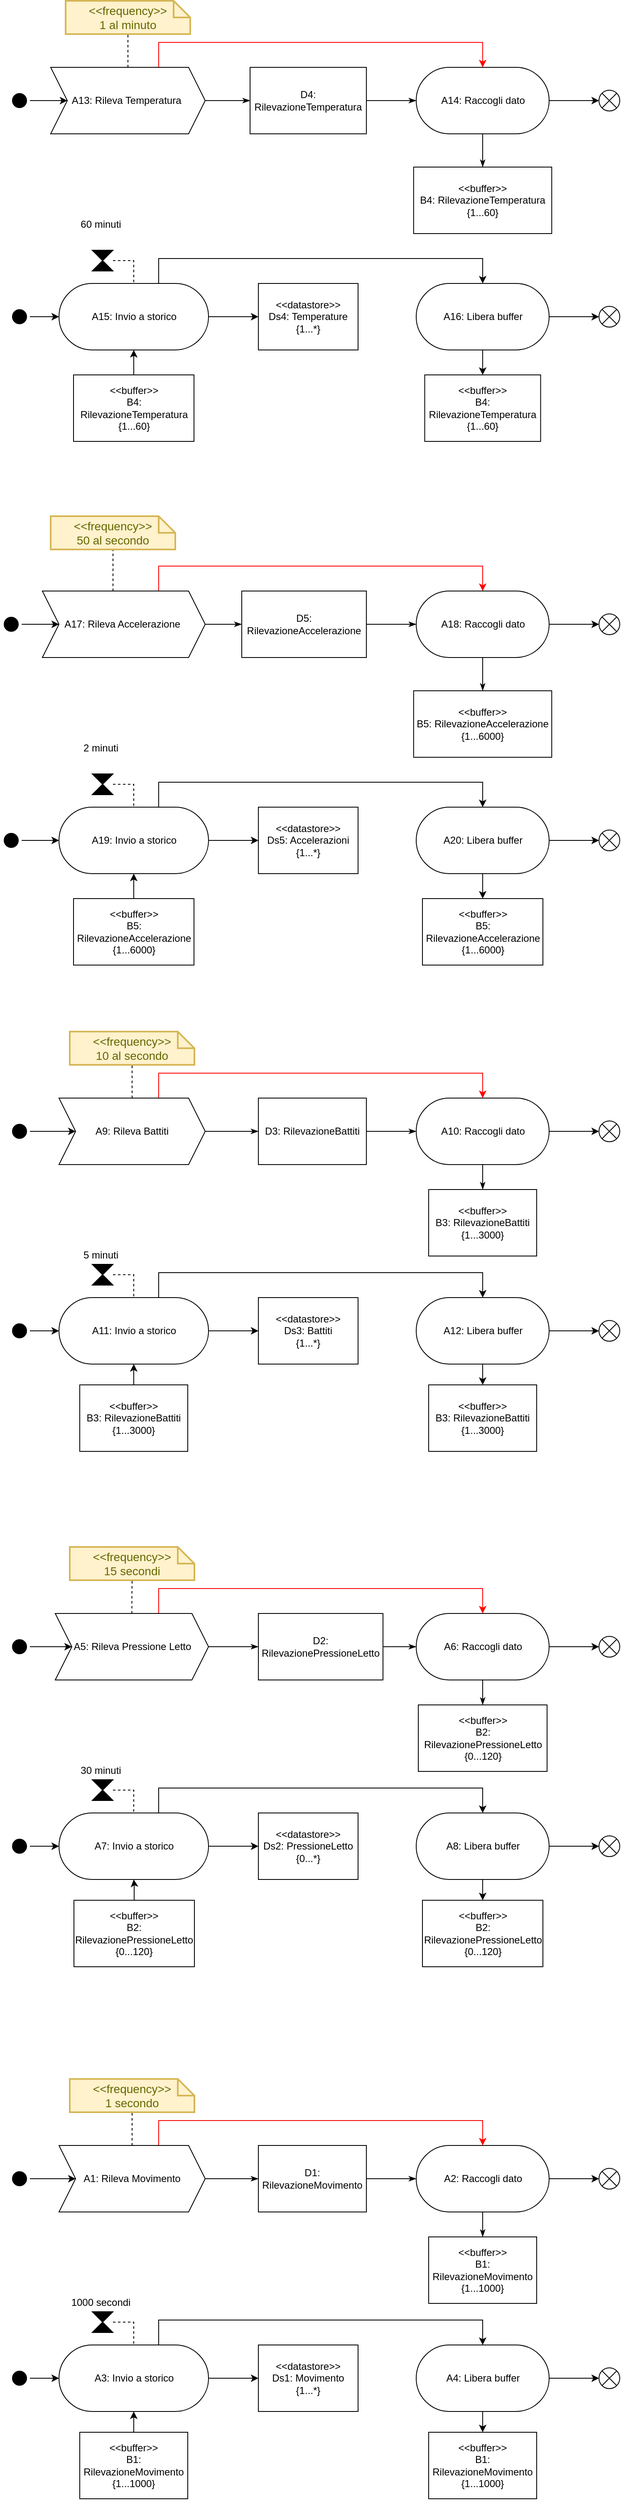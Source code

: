 <mxfile version="17.2.4" type="device"><diagram id="nQmyYoK8Sv43jRjs5NKj" name="Pagina-1"><mxGraphModel dx="1021" dy="641" grid="1" gridSize="10" guides="1" tooltips="1" connect="1" arrows="1" fold="1" page="1" pageScale="1" pageWidth="827" pageHeight="1169" math="0" shadow="0"><root><mxCell id="0"/><mxCell id="1" parent="0"/><mxCell id="Z0mpjbzQK_go3xrfz9u6-1" value="" style="ellipse;html=1;shape=startState;fillColor=#000000;" parent="1" vertex="1"><mxGeometry x="92" y="227.5" width="25" height="25" as="geometry"/></mxCell><mxCell id="Z0mpjbzQK_go3xrfz9u6-2" style="edgeStyle=orthogonalEdgeStyle;rounded=0;orthogonalLoop=1;jettySize=auto;html=1;endArrow=classicThin;endFill=1;" parent="1" source="Z0mpjbzQK_go3xrfz9u6-5" target="Z0mpjbzQK_go3xrfz9u6-8" edge="1"><mxGeometry relative="1" as="geometry"/></mxCell><mxCell id="Z0mpjbzQK_go3xrfz9u6-3" style="edgeStyle=orthogonalEdgeStyle;rounded=0;orthogonalLoop=1;jettySize=auto;html=1;strokeColor=#000000;endArrow=none;endFill=0;dashed=1;" parent="1" source="Z0mpjbzQK_go3xrfz9u6-5" target="Z0mpjbzQK_go3xrfz9u6-14" edge="1"><mxGeometry relative="1" as="geometry"/></mxCell><mxCell id="Z0mpjbzQK_go3xrfz9u6-4" style="edgeStyle=orthogonalEdgeStyle;rounded=0;orthogonalLoop=1;jettySize=auto;html=1;entryX=0.5;entryY=0.5;entryDx=0;entryDy=-40;entryPerimeter=0;strokeColor=#FF0000;endArrow=classic;endFill=1;fillColor=#e51400;" parent="1" source="Z0mpjbzQK_go3xrfz9u6-5" target="Z0mpjbzQK_go3xrfz9u6-13" edge="1"><mxGeometry relative="1" as="geometry"><Array as="points"><mxPoint x="272" y="170"/><mxPoint x="662" y="170"/></Array></mxGeometry></mxCell><mxCell id="Z0mpjbzQK_go3xrfz9u6-5" value="A13: Rileva Temperatura&amp;nbsp;" style="shape=step;perimeter=stepPerimeter;whiteSpace=wrap;html=1;fixedSize=1;gradientColor=none;" parent="1" vertex="1"><mxGeometry x="142" y="200" width="186" height="80" as="geometry"/></mxCell><mxCell id="Z0mpjbzQK_go3xrfz9u6-6" value="" style="endArrow=classic;html=1;rounded=0;exitX=1;exitY=0.5;exitDx=0;exitDy=0;entryX=0;entryY=0.5;entryDx=0;entryDy=0;" parent="1" source="Z0mpjbzQK_go3xrfz9u6-1" target="Z0mpjbzQK_go3xrfz9u6-5" edge="1"><mxGeometry width="50" height="50" relative="1" as="geometry"><mxPoint x="113" y="239.96" as="sourcePoint"/><mxPoint x="392" y="390" as="targetPoint"/></mxGeometry></mxCell><mxCell id="Z0mpjbzQK_go3xrfz9u6-7" style="edgeStyle=orthogonalEdgeStyle;rounded=0;orthogonalLoop=1;jettySize=auto;html=1;entryX=0;entryY=0.5;entryDx=0;entryDy=0;entryPerimeter=0;strokeColor=#000000;endArrow=classicThin;endFill=1;" parent="1" source="Z0mpjbzQK_go3xrfz9u6-8" target="Z0mpjbzQK_go3xrfz9u6-13" edge="1"><mxGeometry relative="1" as="geometry"/></mxCell><mxCell id="Z0mpjbzQK_go3xrfz9u6-8" value="D4: RilevazioneTemperatura" style="rounded=0;whiteSpace=wrap;html=1;" parent="1" vertex="1"><mxGeometry x="382" y="200" width="140" height="80" as="geometry"/></mxCell><mxCell id="Z0mpjbzQK_go3xrfz9u6-9" value="&lt;div&gt;&amp;lt;&amp;lt;buffer&amp;gt;&amp;gt;&lt;/div&gt;&lt;div&gt;B4: RilevazioneTemperatura&lt;/div&gt;&lt;div&gt;{1...60}&lt;br&gt;&lt;/div&gt;" style="rounded=0;whiteSpace=wrap;html=1;" parent="1" vertex="1"><mxGeometry x="578.87" y="320" width="166.25" height="80" as="geometry"/></mxCell><mxCell id="Z0mpjbzQK_go3xrfz9u6-10" value="&lt;div&gt;&amp;lt;&amp;lt;datastore&amp;gt;&amp;gt;&lt;/div&gt;&lt;div&gt;Ds4: Temperature&lt;/div&gt;&lt;div&gt;{1...*}&lt;br&gt;&lt;/div&gt;" style="rounded=0;whiteSpace=wrap;html=1;" parent="1" vertex="1"><mxGeometry x="392" y="460" width="120" height="80" as="geometry"/></mxCell><mxCell id="Z0mpjbzQK_go3xrfz9u6-11" style="edgeStyle=orthogonalEdgeStyle;rounded=0;orthogonalLoop=1;jettySize=auto;html=1;entryX=0.5;entryY=0;entryDx=0;entryDy=0;strokeColor=#000000;endArrow=classicThin;endFill=1;" parent="1" source="Z0mpjbzQK_go3xrfz9u6-13" target="Z0mpjbzQK_go3xrfz9u6-9" edge="1"><mxGeometry relative="1" as="geometry"/></mxCell><mxCell id="Z0mpjbzQK_go3xrfz9u6-12" style="edgeStyle=orthogonalEdgeStyle;rounded=0;orthogonalLoop=1;jettySize=auto;html=1;entryX=0;entryY=0.5;entryDx=0;entryDy=0;strokeColor=#000000;endArrow=classic;endFill=1;" parent="1" source="Z0mpjbzQK_go3xrfz9u6-13" target="Z0mpjbzQK_go3xrfz9u6-15" edge="1"><mxGeometry relative="1" as="geometry"/></mxCell><mxCell id="Z0mpjbzQK_go3xrfz9u6-13" value="&lt;div&gt;A14: Raccogli dato&lt;/div&gt;" style="html=1;dashed=0;whitespace=wrap;shape=mxgraph.dfd.start;" parent="1" vertex="1"><mxGeometry x="582" y="200" width="160" height="80" as="geometry"/></mxCell><mxCell id="Z0mpjbzQK_go3xrfz9u6-14" value="&amp;lt;&amp;lt;frequency&amp;gt;&amp;gt;&lt;br&gt;1 al minuto" style="shape=note;strokeWidth=2;fontSize=14;size=20;whiteSpace=wrap;html=1;fillColor=#fff2cc;strokeColor=#d6b656;fontColor=#666600;" parent="1" vertex="1"><mxGeometry x="160" y="120" width="150" height="40" as="geometry"/></mxCell><mxCell id="Z0mpjbzQK_go3xrfz9u6-15" value="" style="shape=sumEllipse;perimeter=ellipsePerimeter;whiteSpace=wrap;html=1;backgroundOutline=1;" parent="1" vertex="1"><mxGeometry x="802" y="227.5" width="25" height="25" as="geometry"/></mxCell><mxCell id="Z0mpjbzQK_go3xrfz9u6-16" style="edgeStyle=orthogonalEdgeStyle;rounded=0;orthogonalLoop=1;jettySize=auto;html=1;strokeColor=#000000;endArrow=classic;endFill=1;" parent="1" source="Z0mpjbzQK_go3xrfz9u6-17" target="Z0mpjbzQK_go3xrfz9u6-20" edge="1"><mxGeometry relative="1" as="geometry"/></mxCell><mxCell id="Z0mpjbzQK_go3xrfz9u6-17" value="" style="ellipse;html=1;shape=startState;fillColor=#000000;" parent="1" vertex="1"><mxGeometry x="92" y="487.5" width="25" height="25" as="geometry"/></mxCell><mxCell id="Z0mpjbzQK_go3xrfz9u6-18" style="edgeStyle=orthogonalEdgeStyle;rounded=0;orthogonalLoop=1;jettySize=auto;html=1;entryX=0;entryY=0.5;entryDx=0;entryDy=0;strokeColor=#000000;endArrow=classic;endFill=1;" parent="1" source="Z0mpjbzQK_go3xrfz9u6-20" target="Z0mpjbzQK_go3xrfz9u6-10" edge="1"><mxGeometry relative="1" as="geometry"/></mxCell><mxCell id="Z0mpjbzQK_go3xrfz9u6-19" style="edgeStyle=orthogonalEdgeStyle;rounded=0;orthogonalLoop=1;jettySize=auto;html=1;entryX=0.5;entryY=0.5;entryDx=0;entryDy=-40;entryPerimeter=0;strokeColor=#000000;endArrow=classic;endFill=1;" parent="1" source="Z0mpjbzQK_go3xrfz9u6-20" target="Z0mpjbzQK_go3xrfz9u6-28" edge="1"><mxGeometry relative="1" as="geometry"><Array as="points"><mxPoint x="272" y="430"/><mxPoint x="662" y="430"/></Array></mxGeometry></mxCell><mxCell id="Z0mpjbzQK_go3xrfz9u6-20" value="&lt;div&gt;A15: Invio a storico&lt;/div&gt;" style="html=1;dashed=0;whitespace=wrap;shape=mxgraph.dfd.start;" parent="1" vertex="1"><mxGeometry x="152" y="460" width="180" height="80" as="geometry"/></mxCell><mxCell id="Z0mpjbzQK_go3xrfz9u6-21" style="edgeStyle=orthogonalEdgeStyle;rounded=0;orthogonalLoop=1;jettySize=auto;html=1;entryX=0.5;entryY=0.5;entryDx=0;entryDy=40;entryPerimeter=0;strokeColor=#000000;endArrow=classic;endFill=1;" parent="1" source="Z0mpjbzQK_go3xrfz9u6-22" target="Z0mpjbzQK_go3xrfz9u6-20" edge="1"><mxGeometry relative="1" as="geometry"/></mxCell><mxCell id="Z0mpjbzQK_go3xrfz9u6-22" value="&lt;div&gt;&amp;lt;&amp;lt;buffer&amp;gt;&amp;gt;&lt;/div&gt;&lt;div&gt;B4: RilevazioneTemperatura&lt;/div&gt;&lt;div&gt;{1...60}&lt;br&gt;&lt;/div&gt;" style="rounded=0;whiteSpace=wrap;html=1;" parent="1" vertex="1"><mxGeometry x="169.5" y="570" width="145" height="80" as="geometry"/></mxCell><mxCell id="Z0mpjbzQK_go3xrfz9u6-23" style="edgeStyle=orthogonalEdgeStyle;rounded=0;orthogonalLoop=1;jettySize=auto;html=1;strokeColor=#000000;endArrow=none;endFill=0;dashed=1;" parent="1" source="Z0mpjbzQK_go3xrfz9u6-24" target="Z0mpjbzQK_go3xrfz9u6-20" edge="1"><mxGeometry relative="1" as="geometry"><Array as="points"><mxPoint x="242" y="433"/></Array></mxGeometry></mxCell><mxCell id="Z0mpjbzQK_go3xrfz9u6-24" value="" style="shape=collate;whiteSpace=wrap;html=1;fillColor=#000000;" parent="1" vertex="1"><mxGeometry x="192" y="420" width="25" height="25" as="geometry"/></mxCell><mxCell id="Z0mpjbzQK_go3xrfz9u6-25" value="60 minuti" style="text;html=1;align=center;verticalAlign=middle;resizable=0;points=[];autosize=1;strokeColor=none;fillColor=none;" parent="1" vertex="1"><mxGeometry x="172" y="379" width="60" height="20" as="geometry"/></mxCell><mxCell id="Z0mpjbzQK_go3xrfz9u6-26" style="edgeStyle=orthogonalEdgeStyle;rounded=0;orthogonalLoop=1;jettySize=auto;html=1;entryX=0;entryY=0.5;entryDx=0;entryDy=0;strokeColor=#000000;endArrow=classic;endFill=1;" parent="1" source="Z0mpjbzQK_go3xrfz9u6-28" target="Z0mpjbzQK_go3xrfz9u6-29" edge="1"><mxGeometry relative="1" as="geometry"/></mxCell><mxCell id="Z0mpjbzQK_go3xrfz9u6-27" style="edgeStyle=orthogonalEdgeStyle;rounded=0;orthogonalLoop=1;jettySize=auto;html=1;strokeColor=#000000;endArrow=classic;endFill=1;entryX=0.5;entryY=0;entryDx=0;entryDy=0;" parent="1" source="Z0mpjbzQK_go3xrfz9u6-28" target="0TyACAJ3IHMJlrbcThpQ-89" edge="1"><mxGeometry relative="1" as="geometry"><Array as="points"/><mxPoint x="662" y="610" as="targetPoint"/></mxGeometry></mxCell><mxCell id="Z0mpjbzQK_go3xrfz9u6-28" value="&lt;div&gt;A16: Libera buffer&lt;/div&gt;" style="html=1;dashed=0;whitespace=wrap;shape=mxgraph.dfd.start;" parent="1" vertex="1"><mxGeometry x="582" y="460" width="160" height="80" as="geometry"/></mxCell><mxCell id="Z0mpjbzQK_go3xrfz9u6-29" value="" style="shape=sumEllipse;perimeter=ellipsePerimeter;whiteSpace=wrap;html=1;backgroundOutline=1;" parent="1" vertex="1"><mxGeometry x="802" y="487.5" width="25" height="25" as="geometry"/></mxCell><mxCell id="Z0mpjbzQK_go3xrfz9u6-30" value="" style="ellipse;html=1;shape=startState;fillColor=#000000;" parent="1" vertex="1"><mxGeometry x="82" y="857.5" width="25" height="25" as="geometry"/></mxCell><mxCell id="Z0mpjbzQK_go3xrfz9u6-31" style="edgeStyle=orthogonalEdgeStyle;rounded=0;orthogonalLoop=1;jettySize=auto;html=1;endArrow=classicThin;endFill=1;" parent="1" source="Z0mpjbzQK_go3xrfz9u6-34" target="Z0mpjbzQK_go3xrfz9u6-37" edge="1"><mxGeometry relative="1" as="geometry"/></mxCell><mxCell id="Z0mpjbzQK_go3xrfz9u6-32" style="edgeStyle=orthogonalEdgeStyle;rounded=0;orthogonalLoop=1;jettySize=auto;html=1;strokeColor=#000000;endArrow=none;endFill=0;dashed=1;entryX=0.5;entryY=1;entryDx=0;entryDy=0;entryPerimeter=0;" parent="1" source="Z0mpjbzQK_go3xrfz9u6-34" target="Z0mpjbzQK_go3xrfz9u6-43" edge="1"><mxGeometry relative="1" as="geometry"><Array as="points"><mxPoint x="217" y="800"/><mxPoint x="217" y="800"/></Array></mxGeometry></mxCell><mxCell id="Z0mpjbzQK_go3xrfz9u6-33" style="edgeStyle=orthogonalEdgeStyle;rounded=0;orthogonalLoop=1;jettySize=auto;html=1;entryX=0.5;entryY=0.5;entryDx=0;entryDy=-40;entryPerimeter=0;strokeColor=#FF0000;endArrow=classic;endFill=1;fillColor=#e51400;" parent="1" source="Z0mpjbzQK_go3xrfz9u6-34" target="Z0mpjbzQK_go3xrfz9u6-42" edge="1"><mxGeometry relative="1" as="geometry"><Array as="points"><mxPoint x="272" y="800"/><mxPoint x="662" y="800"/></Array></mxGeometry></mxCell><mxCell id="Z0mpjbzQK_go3xrfz9u6-34" value="A17: Rileva Accelerazione&amp;nbsp;" style="shape=step;perimeter=stepPerimeter;whiteSpace=wrap;html=1;fixedSize=1;gradientColor=none;" parent="1" vertex="1"><mxGeometry x="132" y="830" width="196" height="80" as="geometry"/></mxCell><mxCell id="Z0mpjbzQK_go3xrfz9u6-35" value="" style="endArrow=classic;html=1;rounded=0;exitX=1;exitY=0.5;exitDx=0;exitDy=0;entryX=0;entryY=0.5;entryDx=0;entryDy=0;" parent="1" source="Z0mpjbzQK_go3xrfz9u6-30" target="Z0mpjbzQK_go3xrfz9u6-34" edge="1"><mxGeometry width="50" height="50" relative="1" as="geometry"><mxPoint x="113" y="869.96" as="sourcePoint"/><mxPoint x="392" y="1020" as="targetPoint"/></mxGeometry></mxCell><mxCell id="Z0mpjbzQK_go3xrfz9u6-36" style="edgeStyle=orthogonalEdgeStyle;rounded=0;orthogonalLoop=1;jettySize=auto;html=1;entryX=0;entryY=0.5;entryDx=0;entryDy=0;entryPerimeter=0;strokeColor=#000000;endArrow=classicThin;endFill=1;" parent="1" source="Z0mpjbzQK_go3xrfz9u6-37" target="Z0mpjbzQK_go3xrfz9u6-42" edge="1"><mxGeometry relative="1" as="geometry"/></mxCell><mxCell id="Z0mpjbzQK_go3xrfz9u6-37" value="D5: RilevazioneAccelerazione" style="rounded=0;whiteSpace=wrap;html=1;" parent="1" vertex="1"><mxGeometry x="372" y="830" width="150" height="80" as="geometry"/></mxCell><mxCell id="Z0mpjbzQK_go3xrfz9u6-38" value="&lt;div&gt;&amp;lt;&amp;lt;buffer&amp;gt;&amp;gt;&lt;/div&gt;&lt;div&gt;B5: RilevazioneAccelerazione&lt;/div&gt;&lt;div&gt;{1...6000}&lt;br&gt;&lt;/div&gt;" style="rounded=0;whiteSpace=wrap;html=1;" parent="1" vertex="1"><mxGeometry x="578.87" y="950" width="166.25" height="80" as="geometry"/></mxCell><mxCell id="Z0mpjbzQK_go3xrfz9u6-39" value="&lt;div&gt;&amp;lt;&amp;lt;datastore&amp;gt;&amp;gt;&lt;/div&gt;&lt;div&gt;Ds5: Accelerazioni&lt;/div&gt;&lt;div&gt;{1...*}&lt;br&gt;&lt;/div&gt;" style="rounded=0;whiteSpace=wrap;html=1;" parent="1" vertex="1"><mxGeometry x="392" y="1090" width="120" height="80" as="geometry"/></mxCell><mxCell id="Z0mpjbzQK_go3xrfz9u6-40" style="edgeStyle=orthogonalEdgeStyle;rounded=0;orthogonalLoop=1;jettySize=auto;html=1;entryX=0.5;entryY=0;entryDx=0;entryDy=0;strokeColor=#000000;endArrow=classicThin;endFill=1;" parent="1" source="Z0mpjbzQK_go3xrfz9u6-42" target="Z0mpjbzQK_go3xrfz9u6-38" edge="1"><mxGeometry relative="1" as="geometry"/></mxCell><mxCell id="Z0mpjbzQK_go3xrfz9u6-41" style="edgeStyle=orthogonalEdgeStyle;rounded=0;orthogonalLoop=1;jettySize=auto;html=1;entryX=0;entryY=0.5;entryDx=0;entryDy=0;strokeColor=#000000;endArrow=classic;endFill=1;" parent="1" source="Z0mpjbzQK_go3xrfz9u6-42" target="Z0mpjbzQK_go3xrfz9u6-44" edge="1"><mxGeometry relative="1" as="geometry"/></mxCell><mxCell id="Z0mpjbzQK_go3xrfz9u6-42" value="&lt;div&gt;A18: Raccogli dato&lt;/div&gt;" style="html=1;dashed=0;whitespace=wrap;shape=mxgraph.dfd.start;" parent="1" vertex="1"><mxGeometry x="582" y="830" width="160" height="80" as="geometry"/></mxCell><mxCell id="Z0mpjbzQK_go3xrfz9u6-43" value="&amp;lt;&amp;lt;frequency&amp;gt;&amp;gt;&lt;br&gt;50 al secondo" style="shape=note;strokeWidth=2;fontSize=14;size=20;whiteSpace=wrap;html=1;fillColor=#fff2cc;strokeColor=#d6b656;fontColor=#666600;" parent="1" vertex="1"><mxGeometry x="142" y="740" width="150" height="40" as="geometry"/></mxCell><mxCell id="Z0mpjbzQK_go3xrfz9u6-44" value="" style="shape=sumEllipse;perimeter=ellipsePerimeter;whiteSpace=wrap;html=1;backgroundOutline=1;" parent="1" vertex="1"><mxGeometry x="802" y="857.5" width="25" height="25" as="geometry"/></mxCell><mxCell id="Z0mpjbzQK_go3xrfz9u6-45" style="edgeStyle=orthogonalEdgeStyle;rounded=0;orthogonalLoop=1;jettySize=auto;html=1;strokeColor=#000000;endArrow=classic;endFill=1;" parent="1" source="Z0mpjbzQK_go3xrfz9u6-46" target="Z0mpjbzQK_go3xrfz9u6-49" edge="1"><mxGeometry relative="1" as="geometry"/></mxCell><mxCell id="Z0mpjbzQK_go3xrfz9u6-46" value="" style="ellipse;html=1;shape=startState;fillColor=#000000;" parent="1" vertex="1"><mxGeometry x="82" y="1117.5" width="25" height="25" as="geometry"/></mxCell><mxCell id="Z0mpjbzQK_go3xrfz9u6-47" style="edgeStyle=orthogonalEdgeStyle;rounded=0;orthogonalLoop=1;jettySize=auto;html=1;entryX=0;entryY=0.5;entryDx=0;entryDy=0;strokeColor=#000000;endArrow=classic;endFill=1;" parent="1" source="Z0mpjbzQK_go3xrfz9u6-49" target="Z0mpjbzQK_go3xrfz9u6-39" edge="1"><mxGeometry relative="1" as="geometry"/></mxCell><mxCell id="Z0mpjbzQK_go3xrfz9u6-48" style="edgeStyle=orthogonalEdgeStyle;rounded=0;orthogonalLoop=1;jettySize=auto;html=1;entryX=0.5;entryY=0.5;entryDx=0;entryDy=-40;entryPerimeter=0;strokeColor=#000000;endArrow=classic;endFill=1;" parent="1" source="Z0mpjbzQK_go3xrfz9u6-49" target="Z0mpjbzQK_go3xrfz9u6-57" edge="1"><mxGeometry relative="1" as="geometry"><Array as="points"><mxPoint x="272" y="1060"/><mxPoint x="662" y="1060"/></Array></mxGeometry></mxCell><mxCell id="Z0mpjbzQK_go3xrfz9u6-49" value="&lt;div&gt;A19: Invio a storico&lt;/div&gt;" style="html=1;dashed=0;whitespace=wrap;shape=mxgraph.dfd.start;" parent="1" vertex="1"><mxGeometry x="152" y="1090" width="180" height="80" as="geometry"/></mxCell><mxCell id="Z0mpjbzQK_go3xrfz9u6-50" style="edgeStyle=orthogonalEdgeStyle;rounded=0;orthogonalLoop=1;jettySize=auto;html=1;entryX=0.5;entryY=0.5;entryDx=0;entryDy=40;entryPerimeter=0;strokeColor=#000000;endArrow=classic;endFill=1;" parent="1" source="Z0mpjbzQK_go3xrfz9u6-51" target="Z0mpjbzQK_go3xrfz9u6-49" edge="1"><mxGeometry relative="1" as="geometry"/></mxCell><mxCell id="Z0mpjbzQK_go3xrfz9u6-51" value="&lt;div&gt;&amp;lt;&amp;lt;buffer&amp;gt;&amp;gt;&lt;/div&gt;&lt;div&gt;B5: RilevazioneAccelerazione&lt;/div&gt;&lt;div&gt;{1...6000}&lt;br&gt;&lt;/div&gt;" style="rounded=0;whiteSpace=wrap;html=1;" parent="1" vertex="1"><mxGeometry x="169.5" y="1200" width="145" height="80" as="geometry"/></mxCell><mxCell id="Z0mpjbzQK_go3xrfz9u6-52" style="edgeStyle=orthogonalEdgeStyle;rounded=0;orthogonalLoop=1;jettySize=auto;html=1;strokeColor=#000000;endArrow=none;endFill=0;dashed=1;" parent="1" source="Z0mpjbzQK_go3xrfz9u6-53" target="Z0mpjbzQK_go3xrfz9u6-49" edge="1"><mxGeometry relative="1" as="geometry"><Array as="points"><mxPoint x="242" y="1063"/></Array></mxGeometry></mxCell><mxCell id="Z0mpjbzQK_go3xrfz9u6-53" value="" style="shape=collate;whiteSpace=wrap;html=1;fillColor=#000000;" parent="1" vertex="1"><mxGeometry x="192" y="1050" width="25" height="25" as="geometry"/></mxCell><mxCell id="Z0mpjbzQK_go3xrfz9u6-54" value="2 minuti" style="text;html=1;align=center;verticalAlign=middle;resizable=0;points=[];autosize=1;strokeColor=none;fillColor=none;" parent="1" vertex="1"><mxGeometry x="172" y="1009" width="60" height="20" as="geometry"/></mxCell><mxCell id="Z0mpjbzQK_go3xrfz9u6-55" style="edgeStyle=orthogonalEdgeStyle;rounded=0;orthogonalLoop=1;jettySize=auto;html=1;entryX=0;entryY=0.5;entryDx=0;entryDy=0;strokeColor=#000000;endArrow=classic;endFill=1;" parent="1" source="Z0mpjbzQK_go3xrfz9u6-57" target="Z0mpjbzQK_go3xrfz9u6-58" edge="1"><mxGeometry relative="1" as="geometry"/></mxCell><mxCell id="0TyACAJ3IHMJlrbcThpQ-93" value="" style="edgeStyle=orthogonalEdgeStyle;rounded=0;orthogonalLoop=1;jettySize=auto;html=1;" edge="1" parent="1" source="Z0mpjbzQK_go3xrfz9u6-57" target="0TyACAJ3IHMJlrbcThpQ-92"><mxGeometry relative="1" as="geometry"/></mxCell><mxCell id="Z0mpjbzQK_go3xrfz9u6-57" value="&lt;div&gt;A20: Libera buffer&lt;/div&gt;" style="html=1;dashed=0;whitespace=wrap;shape=mxgraph.dfd.start;" parent="1" vertex="1"><mxGeometry x="582" y="1090" width="160" height="80" as="geometry"/></mxCell><mxCell id="Z0mpjbzQK_go3xrfz9u6-58" value="" style="shape=sumEllipse;perimeter=ellipsePerimeter;whiteSpace=wrap;html=1;backgroundOutline=1;" parent="1" vertex="1"><mxGeometry x="802" y="1117.5" width="25" height="25" as="geometry"/></mxCell><mxCell id="0TyACAJ3IHMJlrbcThpQ-2" value="" style="ellipse;html=1;shape=startState;fillColor=#000000;" vertex="1" parent="1"><mxGeometry x="92" y="1467.5" width="25" height="25" as="geometry"/></mxCell><mxCell id="0TyACAJ3IHMJlrbcThpQ-3" style="edgeStyle=orthogonalEdgeStyle;rounded=0;orthogonalLoop=1;jettySize=auto;html=1;endArrow=classicThin;endFill=1;" edge="1" parent="1" source="0TyACAJ3IHMJlrbcThpQ-6" target="0TyACAJ3IHMJlrbcThpQ-9"><mxGeometry relative="1" as="geometry"/></mxCell><mxCell id="0TyACAJ3IHMJlrbcThpQ-4" style="edgeStyle=orthogonalEdgeStyle;rounded=0;orthogonalLoop=1;jettySize=auto;html=1;strokeColor=#000000;endArrow=none;endFill=0;dashed=1;" edge="1" parent="1" source="0TyACAJ3IHMJlrbcThpQ-6" target="0TyACAJ3IHMJlrbcThpQ-15"><mxGeometry relative="1" as="geometry"/></mxCell><mxCell id="0TyACAJ3IHMJlrbcThpQ-5" style="edgeStyle=orthogonalEdgeStyle;rounded=0;orthogonalLoop=1;jettySize=auto;html=1;entryX=0.5;entryY=0.5;entryDx=0;entryDy=-40;entryPerimeter=0;strokeColor=#FF0000;endArrow=classic;endFill=1;fillColor=#e51400;" edge="1" parent="1" source="0TyACAJ3IHMJlrbcThpQ-6" target="0TyACAJ3IHMJlrbcThpQ-14"><mxGeometry relative="1" as="geometry"><Array as="points"><mxPoint x="272" y="1410"/><mxPoint x="662" y="1410"/></Array></mxGeometry></mxCell><mxCell id="0TyACAJ3IHMJlrbcThpQ-6" value="A9: Rileva Battiti" style="shape=step;perimeter=stepPerimeter;whiteSpace=wrap;html=1;fixedSize=1;gradientColor=none;" vertex="1" parent="1"><mxGeometry x="152" y="1440" width="176" height="80" as="geometry"/></mxCell><mxCell id="0TyACAJ3IHMJlrbcThpQ-7" value="" style="endArrow=classic;html=1;rounded=0;exitX=1;exitY=0.5;exitDx=0;exitDy=0;entryX=0;entryY=0.5;entryDx=0;entryDy=0;" edge="1" parent="1" source="0TyACAJ3IHMJlrbcThpQ-2" target="0TyACAJ3IHMJlrbcThpQ-6"><mxGeometry width="50" height="50" relative="1" as="geometry"><mxPoint x="113" y="1479.96" as="sourcePoint"/><mxPoint x="392" y="1630" as="targetPoint"/></mxGeometry></mxCell><mxCell id="0TyACAJ3IHMJlrbcThpQ-8" style="edgeStyle=orthogonalEdgeStyle;rounded=0;orthogonalLoop=1;jettySize=auto;html=1;entryX=0;entryY=0.5;entryDx=0;entryDy=0;entryPerimeter=0;strokeColor=#000000;endArrow=classicThin;endFill=1;" edge="1" parent="1" source="0TyACAJ3IHMJlrbcThpQ-9" target="0TyACAJ3IHMJlrbcThpQ-14"><mxGeometry relative="1" as="geometry"/></mxCell><mxCell id="0TyACAJ3IHMJlrbcThpQ-9" value="D3: RilevazioneBattiti" style="rounded=0;whiteSpace=wrap;html=1;" vertex="1" parent="1"><mxGeometry x="392" y="1440" width="130" height="80" as="geometry"/></mxCell><mxCell id="0TyACAJ3IHMJlrbcThpQ-10" value="&lt;div&gt;&amp;lt;&amp;lt;buffer&amp;gt;&amp;gt;&lt;/div&gt;&lt;div&gt;B3: RilevazioneBattiti&lt;/div&gt;&lt;div&gt;{1...3000}&lt;br&gt;&lt;/div&gt;" style="rounded=0;whiteSpace=wrap;html=1;" vertex="1" parent="1"><mxGeometry x="597" y="1550" width="130" height="80" as="geometry"/></mxCell><mxCell id="0TyACAJ3IHMJlrbcThpQ-11" value="&lt;div&gt;&amp;lt;&amp;lt;datastore&amp;gt;&amp;gt;&lt;/div&gt;&lt;div&gt;Ds3: Battiti&lt;/div&gt;&lt;div&gt;{1...*}&lt;br&gt;&lt;/div&gt;" style="rounded=0;whiteSpace=wrap;html=1;" vertex="1" parent="1"><mxGeometry x="392" y="1680" width="120" height="80" as="geometry"/></mxCell><mxCell id="0TyACAJ3IHMJlrbcThpQ-12" style="edgeStyle=orthogonalEdgeStyle;rounded=0;orthogonalLoop=1;jettySize=auto;html=1;entryX=0.5;entryY=0;entryDx=0;entryDy=0;strokeColor=#000000;endArrow=classicThin;endFill=1;" edge="1" parent="1" source="0TyACAJ3IHMJlrbcThpQ-14" target="0TyACAJ3IHMJlrbcThpQ-10"><mxGeometry relative="1" as="geometry"/></mxCell><mxCell id="0TyACAJ3IHMJlrbcThpQ-13" style="edgeStyle=orthogonalEdgeStyle;rounded=0;orthogonalLoop=1;jettySize=auto;html=1;entryX=0;entryY=0.5;entryDx=0;entryDy=0;strokeColor=#000000;endArrow=classic;endFill=1;" edge="1" parent="1" source="0TyACAJ3IHMJlrbcThpQ-14" target="0TyACAJ3IHMJlrbcThpQ-16"><mxGeometry relative="1" as="geometry"/></mxCell><mxCell id="0TyACAJ3IHMJlrbcThpQ-14" value="&lt;div&gt;A10: Raccogli dato&lt;/div&gt;" style="html=1;dashed=0;whitespace=wrap;shape=mxgraph.dfd.start;" vertex="1" parent="1"><mxGeometry x="582" y="1440" width="160" height="80" as="geometry"/></mxCell><mxCell id="0TyACAJ3IHMJlrbcThpQ-15" value="&amp;lt;&amp;lt;frequency&amp;gt;&amp;gt;&lt;br&gt;10 al secondo" style="shape=note;strokeWidth=2;fontSize=14;size=20;whiteSpace=wrap;html=1;fillColor=#fff2cc;strokeColor=#d6b656;fontColor=#666600;" vertex="1" parent="1"><mxGeometry x="165" y="1360" width="150" height="40" as="geometry"/></mxCell><mxCell id="0TyACAJ3IHMJlrbcThpQ-16" value="" style="shape=sumEllipse;perimeter=ellipsePerimeter;whiteSpace=wrap;html=1;backgroundOutline=1;" vertex="1" parent="1"><mxGeometry x="802" y="1467.5" width="25" height="25" as="geometry"/></mxCell><mxCell id="0TyACAJ3IHMJlrbcThpQ-17" style="edgeStyle=orthogonalEdgeStyle;rounded=0;orthogonalLoop=1;jettySize=auto;html=1;strokeColor=#000000;endArrow=classic;endFill=1;" edge="1" parent="1" source="0TyACAJ3IHMJlrbcThpQ-18" target="0TyACAJ3IHMJlrbcThpQ-21"><mxGeometry relative="1" as="geometry"/></mxCell><mxCell id="0TyACAJ3IHMJlrbcThpQ-18" value="" style="ellipse;html=1;shape=startState;fillColor=#000000;" vertex="1" parent="1"><mxGeometry x="92" y="1707.5" width="25" height="25" as="geometry"/></mxCell><mxCell id="0TyACAJ3IHMJlrbcThpQ-19" style="edgeStyle=orthogonalEdgeStyle;rounded=0;orthogonalLoop=1;jettySize=auto;html=1;entryX=0;entryY=0.5;entryDx=0;entryDy=0;strokeColor=#000000;endArrow=classic;endFill=1;" edge="1" parent="1" source="0TyACAJ3IHMJlrbcThpQ-21" target="0TyACAJ3IHMJlrbcThpQ-11"><mxGeometry relative="1" as="geometry"/></mxCell><mxCell id="0TyACAJ3IHMJlrbcThpQ-20" style="edgeStyle=orthogonalEdgeStyle;rounded=0;orthogonalLoop=1;jettySize=auto;html=1;entryX=0.5;entryY=0.5;entryDx=0;entryDy=-40;entryPerimeter=0;strokeColor=#000000;endArrow=classic;endFill=1;" edge="1" parent="1" source="0TyACAJ3IHMJlrbcThpQ-21" target="0TyACAJ3IHMJlrbcThpQ-29"><mxGeometry relative="1" as="geometry"><Array as="points"><mxPoint x="272" y="1650"/><mxPoint x="662" y="1650"/></Array></mxGeometry></mxCell><mxCell id="0TyACAJ3IHMJlrbcThpQ-21" value="&lt;div&gt;A11: Invio a storico&lt;/div&gt;" style="html=1;dashed=0;whitespace=wrap;shape=mxgraph.dfd.start;" vertex="1" parent="1"><mxGeometry x="152" y="1680" width="180" height="80" as="geometry"/></mxCell><mxCell id="0TyACAJ3IHMJlrbcThpQ-22" style="edgeStyle=orthogonalEdgeStyle;rounded=0;orthogonalLoop=1;jettySize=auto;html=1;entryX=0.5;entryY=0.5;entryDx=0;entryDy=40;entryPerimeter=0;strokeColor=#000000;endArrow=classic;endFill=1;" edge="1" parent="1" source="0TyACAJ3IHMJlrbcThpQ-23" target="0TyACAJ3IHMJlrbcThpQ-21"><mxGeometry relative="1" as="geometry"/></mxCell><mxCell id="0TyACAJ3IHMJlrbcThpQ-23" value="&lt;div&gt;&amp;lt;&amp;lt;buffer&amp;gt;&amp;gt;&lt;/div&gt;&lt;div&gt;B3: RilevazioneBattiti&lt;/div&gt;&lt;div&gt;{1...3000}&lt;br&gt;&lt;/div&gt;" style="rounded=0;whiteSpace=wrap;html=1;" vertex="1" parent="1"><mxGeometry x="177" y="1785" width="130" height="80" as="geometry"/></mxCell><mxCell id="0TyACAJ3IHMJlrbcThpQ-24" style="edgeStyle=orthogonalEdgeStyle;rounded=0;orthogonalLoop=1;jettySize=auto;html=1;strokeColor=#000000;endArrow=none;endFill=0;dashed=1;" edge="1" parent="1" source="0TyACAJ3IHMJlrbcThpQ-25" target="0TyACAJ3IHMJlrbcThpQ-21"><mxGeometry relative="1" as="geometry"><Array as="points"><mxPoint x="242" y="1653"/></Array></mxGeometry></mxCell><mxCell id="0TyACAJ3IHMJlrbcThpQ-25" value="" style="shape=collate;whiteSpace=wrap;html=1;fillColor=#000000;" vertex="1" parent="1"><mxGeometry x="192" y="1640" width="25" height="25" as="geometry"/></mxCell><mxCell id="0TyACAJ3IHMJlrbcThpQ-26" value="5 minuti" style="text;html=1;align=center;verticalAlign=middle;resizable=0;points=[];autosize=1;strokeColor=none;fillColor=none;" vertex="1" parent="1"><mxGeometry x="172" y="1619" width="60" height="20" as="geometry"/></mxCell><mxCell id="0TyACAJ3IHMJlrbcThpQ-27" style="edgeStyle=orthogonalEdgeStyle;rounded=0;orthogonalLoop=1;jettySize=auto;html=1;entryX=0;entryY=0.5;entryDx=0;entryDy=0;strokeColor=#000000;endArrow=classic;endFill=1;" edge="1" parent="1" source="0TyACAJ3IHMJlrbcThpQ-29" target="0TyACAJ3IHMJlrbcThpQ-30"><mxGeometry relative="1" as="geometry"/></mxCell><mxCell id="0TyACAJ3IHMJlrbcThpQ-95" value="" style="edgeStyle=orthogonalEdgeStyle;rounded=0;orthogonalLoop=1;jettySize=auto;html=1;" edge="1" parent="1" source="0TyACAJ3IHMJlrbcThpQ-29" target="0TyACAJ3IHMJlrbcThpQ-94"><mxGeometry relative="1" as="geometry"/></mxCell><mxCell id="0TyACAJ3IHMJlrbcThpQ-29" value="&lt;div&gt;A12: Libera buffer&lt;/div&gt;" style="html=1;dashed=0;whitespace=wrap;shape=mxgraph.dfd.start;" vertex="1" parent="1"><mxGeometry x="582" y="1680" width="160" height="80" as="geometry"/></mxCell><mxCell id="0TyACAJ3IHMJlrbcThpQ-30" value="" style="shape=sumEllipse;perimeter=ellipsePerimeter;whiteSpace=wrap;html=1;backgroundOutline=1;" vertex="1" parent="1"><mxGeometry x="802" y="1707.5" width="25" height="25" as="geometry"/></mxCell><mxCell id="0TyACAJ3IHMJlrbcThpQ-31" value="" style="ellipse;html=1;shape=startState;fillColor=#000000;" vertex="1" parent="1"><mxGeometry x="92" y="2087.5" width="25" height="25" as="geometry"/></mxCell><mxCell id="0TyACAJ3IHMJlrbcThpQ-32" style="edgeStyle=orthogonalEdgeStyle;rounded=0;orthogonalLoop=1;jettySize=auto;html=1;endArrow=classicThin;endFill=1;" edge="1" parent="1" source="0TyACAJ3IHMJlrbcThpQ-35" target="0TyACAJ3IHMJlrbcThpQ-38"><mxGeometry relative="1" as="geometry"/></mxCell><mxCell id="0TyACAJ3IHMJlrbcThpQ-33" style="edgeStyle=orthogonalEdgeStyle;rounded=0;orthogonalLoop=1;jettySize=auto;html=1;strokeColor=#000000;endArrow=none;endFill=0;dashed=1;" edge="1" parent="1" source="0TyACAJ3IHMJlrbcThpQ-35" target="0TyACAJ3IHMJlrbcThpQ-44"><mxGeometry relative="1" as="geometry"/></mxCell><mxCell id="0TyACAJ3IHMJlrbcThpQ-34" style="edgeStyle=orthogonalEdgeStyle;rounded=0;orthogonalLoop=1;jettySize=auto;html=1;entryX=0.5;entryY=0.5;entryDx=0;entryDy=-40;entryPerimeter=0;strokeColor=#FF0000;endArrow=classic;endFill=1;fillColor=#e51400;" edge="1" parent="1" source="0TyACAJ3IHMJlrbcThpQ-35" target="0TyACAJ3IHMJlrbcThpQ-43"><mxGeometry relative="1" as="geometry"><Array as="points"><mxPoint x="272" y="2030"/><mxPoint x="662" y="2030"/></Array></mxGeometry></mxCell><mxCell id="0TyACAJ3IHMJlrbcThpQ-35" value="A5: Rileva Pressione Letto" style="shape=step;perimeter=stepPerimeter;whiteSpace=wrap;html=1;fixedSize=1;gradientColor=none;" vertex="1" parent="1"><mxGeometry x="147.5" y="2060" width="184.5" height="80" as="geometry"/></mxCell><mxCell id="0TyACAJ3IHMJlrbcThpQ-36" value="" style="endArrow=classic;html=1;rounded=0;exitX=1;exitY=0.5;exitDx=0;exitDy=0;entryX=0;entryY=0.5;entryDx=0;entryDy=0;" edge="1" parent="1" source="0TyACAJ3IHMJlrbcThpQ-31" target="0TyACAJ3IHMJlrbcThpQ-35"><mxGeometry width="50" height="50" relative="1" as="geometry"><mxPoint x="113" y="2099.96" as="sourcePoint"/><mxPoint x="392" y="2250" as="targetPoint"/></mxGeometry></mxCell><mxCell id="0TyACAJ3IHMJlrbcThpQ-37" style="edgeStyle=orthogonalEdgeStyle;rounded=0;orthogonalLoop=1;jettySize=auto;html=1;entryX=0;entryY=0.5;entryDx=0;entryDy=0;entryPerimeter=0;strokeColor=#000000;endArrow=classicThin;endFill=1;" edge="1" parent="1" source="0TyACAJ3IHMJlrbcThpQ-38" target="0TyACAJ3IHMJlrbcThpQ-43"><mxGeometry relative="1" as="geometry"/></mxCell><mxCell id="0TyACAJ3IHMJlrbcThpQ-38" value="D2: RilevazionePressioneLetto" style="rounded=0;whiteSpace=wrap;html=1;" vertex="1" parent="1"><mxGeometry x="392" y="2060" width="150" height="80" as="geometry"/></mxCell><mxCell id="0TyACAJ3IHMJlrbcThpQ-39" value="&lt;div&gt;&amp;lt;&amp;lt;buffer&amp;gt;&amp;gt;&lt;/div&gt;&lt;div&gt;B2: RilevazionePressioneLetto&lt;/div&gt;&lt;div&gt;{0...120}&lt;br&gt;&lt;/div&gt;" style="rounded=0;whiteSpace=wrap;html=1;" vertex="1" parent="1"><mxGeometry x="584.5" y="2170" width="155" height="80" as="geometry"/></mxCell><mxCell id="0TyACAJ3IHMJlrbcThpQ-40" value="&lt;div&gt;&amp;lt;&amp;lt;datastore&amp;gt;&amp;gt;&lt;/div&gt;&lt;div&gt;Ds2: PressioneLetto&lt;/div&gt;&lt;div&gt;{0...*}&lt;br&gt;&lt;/div&gt;" style="rounded=0;whiteSpace=wrap;html=1;" vertex="1" parent="1"><mxGeometry x="392" y="2300" width="120" height="80" as="geometry"/></mxCell><mxCell id="0TyACAJ3IHMJlrbcThpQ-41" style="edgeStyle=orthogonalEdgeStyle;rounded=0;orthogonalLoop=1;jettySize=auto;html=1;entryX=0.5;entryY=0;entryDx=0;entryDy=0;strokeColor=#000000;endArrow=classicThin;endFill=1;" edge="1" parent="1" source="0TyACAJ3IHMJlrbcThpQ-43" target="0TyACAJ3IHMJlrbcThpQ-39"><mxGeometry relative="1" as="geometry"/></mxCell><mxCell id="0TyACAJ3IHMJlrbcThpQ-42" style="edgeStyle=orthogonalEdgeStyle;rounded=0;orthogonalLoop=1;jettySize=auto;html=1;entryX=0;entryY=0.5;entryDx=0;entryDy=0;strokeColor=#000000;endArrow=classic;endFill=1;" edge="1" parent="1" source="0TyACAJ3IHMJlrbcThpQ-43" target="0TyACAJ3IHMJlrbcThpQ-45"><mxGeometry relative="1" as="geometry"/></mxCell><mxCell id="0TyACAJ3IHMJlrbcThpQ-43" value="&lt;div&gt;A6: Raccogli dato&lt;/div&gt;" style="html=1;dashed=0;whitespace=wrap;shape=mxgraph.dfd.start;" vertex="1" parent="1"><mxGeometry x="582" y="2060" width="160" height="80" as="geometry"/></mxCell><mxCell id="0TyACAJ3IHMJlrbcThpQ-44" value="&amp;lt;&amp;lt;frequency&amp;gt;&amp;gt;&lt;br&gt;15 secondi" style="shape=note;strokeWidth=2;fontSize=14;size=20;whiteSpace=wrap;html=1;fillColor=#fff2cc;strokeColor=#d6b656;fontColor=#666600;" vertex="1" parent="1"><mxGeometry x="165" y="1980" width="150" height="40" as="geometry"/></mxCell><mxCell id="0TyACAJ3IHMJlrbcThpQ-45" value="" style="shape=sumEllipse;perimeter=ellipsePerimeter;whiteSpace=wrap;html=1;backgroundOutline=1;" vertex="1" parent="1"><mxGeometry x="802" y="2087.5" width="25" height="25" as="geometry"/></mxCell><mxCell id="0TyACAJ3IHMJlrbcThpQ-46" style="edgeStyle=orthogonalEdgeStyle;rounded=0;orthogonalLoop=1;jettySize=auto;html=1;strokeColor=#000000;endArrow=classic;endFill=1;" edge="1" parent="1" source="0TyACAJ3IHMJlrbcThpQ-47" target="0TyACAJ3IHMJlrbcThpQ-50"><mxGeometry relative="1" as="geometry"/></mxCell><mxCell id="0TyACAJ3IHMJlrbcThpQ-47" value="" style="ellipse;html=1;shape=startState;fillColor=#000000;" vertex="1" parent="1"><mxGeometry x="92" y="2327.5" width="25" height="25" as="geometry"/></mxCell><mxCell id="0TyACAJ3IHMJlrbcThpQ-48" style="edgeStyle=orthogonalEdgeStyle;rounded=0;orthogonalLoop=1;jettySize=auto;html=1;entryX=0;entryY=0.5;entryDx=0;entryDy=0;strokeColor=#000000;endArrow=classic;endFill=1;" edge="1" parent="1" source="0TyACAJ3IHMJlrbcThpQ-50" target="0TyACAJ3IHMJlrbcThpQ-40"><mxGeometry relative="1" as="geometry"/></mxCell><mxCell id="0TyACAJ3IHMJlrbcThpQ-49" style="edgeStyle=orthogonalEdgeStyle;rounded=0;orthogonalLoop=1;jettySize=auto;html=1;entryX=0.5;entryY=0.5;entryDx=0;entryDy=-40;entryPerimeter=0;strokeColor=#000000;endArrow=classic;endFill=1;" edge="1" parent="1" source="0TyACAJ3IHMJlrbcThpQ-50" target="0TyACAJ3IHMJlrbcThpQ-58"><mxGeometry relative="1" as="geometry"><Array as="points"><mxPoint x="272" y="2270"/><mxPoint x="662" y="2270"/></Array></mxGeometry></mxCell><mxCell id="0TyACAJ3IHMJlrbcThpQ-50" value="&lt;div&gt;A7: Invio a storico&lt;/div&gt;" style="html=1;dashed=0;whitespace=wrap;shape=mxgraph.dfd.start;" vertex="1" parent="1"><mxGeometry x="152" y="2300" width="180" height="80" as="geometry"/></mxCell><mxCell id="0TyACAJ3IHMJlrbcThpQ-51" style="edgeStyle=orthogonalEdgeStyle;rounded=0;orthogonalLoop=1;jettySize=auto;html=1;entryX=0.5;entryY=0.5;entryDx=0;entryDy=40;entryPerimeter=0;strokeColor=#000000;endArrow=classic;endFill=1;" edge="1" parent="1" source="0TyACAJ3IHMJlrbcThpQ-52" target="0TyACAJ3IHMJlrbcThpQ-50"><mxGeometry relative="1" as="geometry"/></mxCell><mxCell id="0TyACAJ3IHMJlrbcThpQ-52" value="&lt;div&gt;&amp;lt;&amp;lt;buffer&amp;gt;&amp;gt;&lt;/div&gt;&lt;div&gt;B2: RilevazionePressioneLetto&lt;/div&gt;&lt;div&gt;{0...120}&lt;br&gt;&lt;/div&gt;" style="rounded=0;whiteSpace=wrap;html=1;" vertex="1" parent="1"><mxGeometry x="170" y="2405" width="145" height="80" as="geometry"/></mxCell><mxCell id="0TyACAJ3IHMJlrbcThpQ-53" style="edgeStyle=orthogonalEdgeStyle;rounded=0;orthogonalLoop=1;jettySize=auto;html=1;strokeColor=#000000;endArrow=none;endFill=0;dashed=1;" edge="1" parent="1" source="0TyACAJ3IHMJlrbcThpQ-54" target="0TyACAJ3IHMJlrbcThpQ-50"><mxGeometry relative="1" as="geometry"><Array as="points"><mxPoint x="242" y="2273"/></Array></mxGeometry></mxCell><mxCell id="0TyACAJ3IHMJlrbcThpQ-54" value="" style="shape=collate;whiteSpace=wrap;html=1;fillColor=#000000;" vertex="1" parent="1"><mxGeometry x="192" y="2260" width="25" height="25" as="geometry"/></mxCell><mxCell id="0TyACAJ3IHMJlrbcThpQ-55" value="30 minuti" style="text;html=1;align=center;verticalAlign=middle;resizable=0;points=[];autosize=1;strokeColor=none;fillColor=none;" vertex="1" parent="1"><mxGeometry x="172" y="2239" width="60" height="20" as="geometry"/></mxCell><mxCell id="0TyACAJ3IHMJlrbcThpQ-56" style="edgeStyle=orthogonalEdgeStyle;rounded=0;orthogonalLoop=1;jettySize=auto;html=1;entryX=0;entryY=0.5;entryDx=0;entryDy=0;strokeColor=#000000;endArrow=classic;endFill=1;" edge="1" parent="1" source="0TyACAJ3IHMJlrbcThpQ-58" target="0TyACAJ3IHMJlrbcThpQ-59"><mxGeometry relative="1" as="geometry"/></mxCell><mxCell id="0TyACAJ3IHMJlrbcThpQ-97" value="" style="edgeStyle=orthogonalEdgeStyle;rounded=0;orthogonalLoop=1;jettySize=auto;html=1;" edge="1" parent="1" source="0TyACAJ3IHMJlrbcThpQ-58" target="0TyACAJ3IHMJlrbcThpQ-96"><mxGeometry relative="1" as="geometry"/></mxCell><mxCell id="0TyACAJ3IHMJlrbcThpQ-58" value="&lt;div&gt;A8: Libera buffer&lt;/div&gt;" style="html=1;dashed=0;whitespace=wrap;shape=mxgraph.dfd.start;" vertex="1" parent="1"><mxGeometry x="582" y="2300" width="160" height="80" as="geometry"/></mxCell><mxCell id="0TyACAJ3IHMJlrbcThpQ-59" value="" style="shape=sumEllipse;perimeter=ellipsePerimeter;whiteSpace=wrap;html=1;backgroundOutline=1;" vertex="1" parent="1"><mxGeometry x="802" y="2327.5" width="25" height="25" as="geometry"/></mxCell><mxCell id="0TyACAJ3IHMJlrbcThpQ-60" value="" style="ellipse;html=1;shape=startState;fillColor=#000000;" vertex="1" parent="1"><mxGeometry x="92" y="2727.5" width="25" height="25" as="geometry"/></mxCell><mxCell id="0TyACAJ3IHMJlrbcThpQ-61" style="edgeStyle=orthogonalEdgeStyle;rounded=0;orthogonalLoop=1;jettySize=auto;html=1;endArrow=classicThin;endFill=1;" edge="1" parent="1" source="0TyACAJ3IHMJlrbcThpQ-64" target="0TyACAJ3IHMJlrbcThpQ-67"><mxGeometry relative="1" as="geometry"/></mxCell><mxCell id="0TyACAJ3IHMJlrbcThpQ-62" style="edgeStyle=orthogonalEdgeStyle;rounded=0;orthogonalLoop=1;jettySize=auto;html=1;strokeColor=#000000;endArrow=none;endFill=0;dashed=1;" edge="1" parent="1" source="0TyACAJ3IHMJlrbcThpQ-64" target="0TyACAJ3IHMJlrbcThpQ-73"><mxGeometry relative="1" as="geometry"/></mxCell><mxCell id="0TyACAJ3IHMJlrbcThpQ-63" style="edgeStyle=orthogonalEdgeStyle;rounded=0;orthogonalLoop=1;jettySize=auto;html=1;entryX=0.5;entryY=0.5;entryDx=0;entryDy=-40;entryPerimeter=0;strokeColor=#FF0000;endArrow=classic;endFill=1;fillColor=#e51400;" edge="1" parent="1" source="0TyACAJ3IHMJlrbcThpQ-64" target="0TyACAJ3IHMJlrbcThpQ-72"><mxGeometry relative="1" as="geometry"><Array as="points"><mxPoint x="272" y="2670"/><mxPoint x="662" y="2670"/></Array></mxGeometry></mxCell><mxCell id="0TyACAJ3IHMJlrbcThpQ-64" value="A1: Rileva Movimento" style="shape=step;perimeter=stepPerimeter;whiteSpace=wrap;html=1;fixedSize=1;gradientColor=none;" vertex="1" parent="1"><mxGeometry x="152" y="2700" width="176" height="80" as="geometry"/></mxCell><mxCell id="0TyACAJ3IHMJlrbcThpQ-65" value="" style="endArrow=classic;html=1;rounded=0;exitX=1;exitY=0.5;exitDx=0;exitDy=0;entryX=0;entryY=0.5;entryDx=0;entryDy=0;" edge="1" parent="1" source="0TyACAJ3IHMJlrbcThpQ-60" target="0TyACAJ3IHMJlrbcThpQ-64"><mxGeometry width="50" height="50" relative="1" as="geometry"><mxPoint x="113" y="2739.96" as="sourcePoint"/><mxPoint x="392" y="2890" as="targetPoint"/></mxGeometry></mxCell><mxCell id="0TyACAJ3IHMJlrbcThpQ-66" style="edgeStyle=orthogonalEdgeStyle;rounded=0;orthogonalLoop=1;jettySize=auto;html=1;entryX=0;entryY=0.5;entryDx=0;entryDy=0;entryPerimeter=0;strokeColor=#000000;endArrow=classicThin;endFill=1;" edge="1" parent="1" source="0TyACAJ3IHMJlrbcThpQ-67" target="0TyACAJ3IHMJlrbcThpQ-72"><mxGeometry relative="1" as="geometry"/></mxCell><mxCell id="0TyACAJ3IHMJlrbcThpQ-67" value="D1: RilevazioneMovimento" style="rounded=0;whiteSpace=wrap;html=1;" vertex="1" parent="1"><mxGeometry x="392" y="2700" width="130" height="80" as="geometry"/></mxCell><mxCell id="0TyACAJ3IHMJlrbcThpQ-68" value="&lt;div&gt;&amp;lt;&amp;lt;buffer&amp;gt;&amp;gt;&lt;/div&gt;&lt;div&gt;B1: RilevazioneMovimento&lt;/div&gt;&lt;div&gt;{1...1000}&lt;br&gt;&lt;/div&gt;" style="rounded=0;whiteSpace=wrap;html=1;" vertex="1" parent="1"><mxGeometry x="597" y="2810" width="130" height="80" as="geometry"/></mxCell><mxCell id="0TyACAJ3IHMJlrbcThpQ-69" value="&lt;div&gt;&amp;lt;&amp;lt;datastore&amp;gt;&amp;gt;&lt;/div&gt;&lt;div&gt;Ds1: Movimento&lt;/div&gt;&lt;div&gt;{1...*}&lt;br&gt;&lt;/div&gt;" style="rounded=0;whiteSpace=wrap;html=1;" vertex="1" parent="1"><mxGeometry x="392" y="2940" width="120" height="80" as="geometry"/></mxCell><mxCell id="0TyACAJ3IHMJlrbcThpQ-70" style="edgeStyle=orthogonalEdgeStyle;rounded=0;orthogonalLoop=1;jettySize=auto;html=1;entryX=0.5;entryY=0;entryDx=0;entryDy=0;strokeColor=#000000;endArrow=classicThin;endFill=1;" edge="1" parent="1" source="0TyACAJ3IHMJlrbcThpQ-72" target="0TyACAJ3IHMJlrbcThpQ-68"><mxGeometry relative="1" as="geometry"/></mxCell><mxCell id="0TyACAJ3IHMJlrbcThpQ-71" style="edgeStyle=orthogonalEdgeStyle;rounded=0;orthogonalLoop=1;jettySize=auto;html=1;entryX=0;entryY=0.5;entryDx=0;entryDy=0;strokeColor=#000000;endArrow=classic;endFill=1;" edge="1" parent="1" source="0TyACAJ3IHMJlrbcThpQ-72" target="0TyACAJ3IHMJlrbcThpQ-74"><mxGeometry relative="1" as="geometry"/></mxCell><mxCell id="0TyACAJ3IHMJlrbcThpQ-72" value="&lt;div&gt;A2: Raccogli dato&lt;/div&gt;" style="html=1;dashed=0;whitespace=wrap;shape=mxgraph.dfd.start;" vertex="1" parent="1"><mxGeometry x="582" y="2700" width="160" height="80" as="geometry"/></mxCell><mxCell id="0TyACAJ3IHMJlrbcThpQ-73" value="&amp;lt;&amp;lt;frequency&amp;gt;&amp;gt;&lt;br&gt;1 secondo" style="shape=note;strokeWidth=2;fontSize=14;size=20;whiteSpace=wrap;html=1;fillColor=#fff2cc;strokeColor=#d6b656;fontColor=#666600;" vertex="1" parent="1"><mxGeometry x="165" y="2620" width="150" height="40" as="geometry"/></mxCell><mxCell id="0TyACAJ3IHMJlrbcThpQ-74" value="" style="shape=sumEllipse;perimeter=ellipsePerimeter;whiteSpace=wrap;html=1;backgroundOutline=1;" vertex="1" parent="1"><mxGeometry x="802" y="2727.5" width="25" height="25" as="geometry"/></mxCell><mxCell id="0TyACAJ3IHMJlrbcThpQ-75" style="edgeStyle=orthogonalEdgeStyle;rounded=0;orthogonalLoop=1;jettySize=auto;html=1;strokeColor=#000000;endArrow=classic;endFill=1;" edge="1" parent="1" source="0TyACAJ3IHMJlrbcThpQ-76" target="0TyACAJ3IHMJlrbcThpQ-79"><mxGeometry relative="1" as="geometry"/></mxCell><mxCell id="0TyACAJ3IHMJlrbcThpQ-76" value="" style="ellipse;html=1;shape=startState;fillColor=#000000;" vertex="1" parent="1"><mxGeometry x="92" y="2967.5" width="25" height="25" as="geometry"/></mxCell><mxCell id="0TyACAJ3IHMJlrbcThpQ-77" style="edgeStyle=orthogonalEdgeStyle;rounded=0;orthogonalLoop=1;jettySize=auto;html=1;entryX=0;entryY=0.5;entryDx=0;entryDy=0;strokeColor=#000000;endArrow=classic;endFill=1;" edge="1" parent="1" source="0TyACAJ3IHMJlrbcThpQ-79" target="0TyACAJ3IHMJlrbcThpQ-69"><mxGeometry relative="1" as="geometry"/></mxCell><mxCell id="0TyACAJ3IHMJlrbcThpQ-78" style="edgeStyle=orthogonalEdgeStyle;rounded=0;orthogonalLoop=1;jettySize=auto;html=1;entryX=0.5;entryY=0.5;entryDx=0;entryDy=-40;entryPerimeter=0;strokeColor=#000000;endArrow=classic;endFill=1;" edge="1" parent="1" source="0TyACAJ3IHMJlrbcThpQ-79" target="0TyACAJ3IHMJlrbcThpQ-87"><mxGeometry relative="1" as="geometry"><Array as="points"><mxPoint x="272" y="2910"/><mxPoint x="662" y="2910"/></Array></mxGeometry></mxCell><mxCell id="0TyACAJ3IHMJlrbcThpQ-79" value="&lt;div&gt;A3: Invio a storico&lt;/div&gt;" style="html=1;dashed=0;whitespace=wrap;shape=mxgraph.dfd.start;" vertex="1" parent="1"><mxGeometry x="152" y="2940" width="180" height="80" as="geometry"/></mxCell><mxCell id="0TyACAJ3IHMJlrbcThpQ-80" style="edgeStyle=orthogonalEdgeStyle;rounded=0;orthogonalLoop=1;jettySize=auto;html=1;entryX=0.5;entryY=0.5;entryDx=0;entryDy=40;entryPerimeter=0;strokeColor=#000000;endArrow=classic;endFill=1;" edge="1" parent="1" source="0TyACAJ3IHMJlrbcThpQ-81" target="0TyACAJ3IHMJlrbcThpQ-79"><mxGeometry relative="1" as="geometry"/></mxCell><mxCell id="0TyACAJ3IHMJlrbcThpQ-81" value="&lt;div&gt;&amp;lt;&amp;lt;buffer&amp;gt;&amp;gt;&lt;/div&gt;&lt;div&gt;B1: RilevazioneMovimento&lt;/div&gt;&lt;div&gt;{1...1000}&lt;br&gt;&lt;/div&gt;" style="rounded=0;whiteSpace=wrap;html=1;" vertex="1" parent="1"><mxGeometry x="177" y="3045" width="130" height="80" as="geometry"/></mxCell><mxCell id="0TyACAJ3IHMJlrbcThpQ-82" style="edgeStyle=orthogonalEdgeStyle;rounded=0;orthogonalLoop=1;jettySize=auto;html=1;strokeColor=#000000;endArrow=none;endFill=0;dashed=1;" edge="1" parent="1" source="0TyACAJ3IHMJlrbcThpQ-83" target="0TyACAJ3IHMJlrbcThpQ-79"><mxGeometry relative="1" as="geometry"><Array as="points"><mxPoint x="242" y="2913"/></Array></mxGeometry></mxCell><mxCell id="0TyACAJ3IHMJlrbcThpQ-83" value="" style="shape=collate;whiteSpace=wrap;html=1;fillColor=#000000;" vertex="1" parent="1"><mxGeometry x="192" y="2900" width="25" height="25" as="geometry"/></mxCell><mxCell id="0TyACAJ3IHMJlrbcThpQ-84" value="1000 secondi" style="text;html=1;align=center;verticalAlign=middle;resizable=0;points=[];autosize=1;strokeColor=none;fillColor=none;" vertex="1" parent="1"><mxGeometry x="157" y="2874" width="90" height="30" as="geometry"/></mxCell><mxCell id="0TyACAJ3IHMJlrbcThpQ-85" style="edgeStyle=orthogonalEdgeStyle;rounded=0;orthogonalLoop=1;jettySize=auto;html=1;entryX=0;entryY=0.5;entryDx=0;entryDy=0;strokeColor=#000000;endArrow=classic;endFill=1;" edge="1" parent="1" source="0TyACAJ3IHMJlrbcThpQ-87" target="0TyACAJ3IHMJlrbcThpQ-88"><mxGeometry relative="1" as="geometry"/></mxCell><mxCell id="0TyACAJ3IHMJlrbcThpQ-99" value="" style="edgeStyle=orthogonalEdgeStyle;rounded=0;orthogonalLoop=1;jettySize=auto;html=1;" edge="1" parent="1" source="0TyACAJ3IHMJlrbcThpQ-87" target="0TyACAJ3IHMJlrbcThpQ-98"><mxGeometry relative="1" as="geometry"/></mxCell><mxCell id="0TyACAJ3IHMJlrbcThpQ-87" value="&lt;div&gt;A4: Libera buffer&lt;/div&gt;" style="html=1;dashed=0;whitespace=wrap;shape=mxgraph.dfd.start;" vertex="1" parent="1"><mxGeometry x="582" y="2940" width="160" height="80" as="geometry"/></mxCell><mxCell id="0TyACAJ3IHMJlrbcThpQ-88" value="" style="shape=sumEllipse;perimeter=ellipsePerimeter;whiteSpace=wrap;html=1;backgroundOutline=1;" vertex="1" parent="1"><mxGeometry x="802" y="2967.5" width="25" height="25" as="geometry"/></mxCell><mxCell id="0TyACAJ3IHMJlrbcThpQ-89" value="&lt;div&gt;&amp;lt;&amp;lt;buffer&amp;gt;&amp;gt;&lt;/div&gt;&lt;div&gt;B4: RilevazioneTemperatura&lt;/div&gt;&lt;div&gt;{1...60}&lt;br&gt;&lt;/div&gt;" style="rounded=0;whiteSpace=wrap;html=1;" vertex="1" parent="1"><mxGeometry x="592.24" y="570" width="139.5" height="80" as="geometry"/></mxCell><mxCell id="0TyACAJ3IHMJlrbcThpQ-92" value="&lt;div&gt;&amp;lt;&amp;lt;buffer&amp;gt;&amp;gt;&lt;/div&gt;&lt;div&gt;B5: RilevazioneAccelerazione&lt;/div&gt;&lt;div&gt;{1...6000}&lt;br&gt;&lt;/div&gt;" style="rounded=0;whiteSpace=wrap;html=1;" vertex="1" parent="1"><mxGeometry x="589.5" y="1200" width="145" height="80" as="geometry"/></mxCell><mxCell id="0TyACAJ3IHMJlrbcThpQ-94" value="&lt;div&gt;&amp;lt;&amp;lt;buffer&amp;gt;&amp;gt;&lt;/div&gt;&lt;div&gt;B3: RilevazioneBattiti&lt;/div&gt;&lt;div&gt;{1...3000}&lt;br&gt;&lt;/div&gt;" style="rounded=0;whiteSpace=wrap;html=1;" vertex="1" parent="1"><mxGeometry x="597" y="1785" width="130" height="80" as="geometry"/></mxCell><mxCell id="0TyACAJ3IHMJlrbcThpQ-96" value="&lt;div&gt;&amp;lt;&amp;lt;buffer&amp;gt;&amp;gt;&lt;/div&gt;&lt;div&gt;B2: RilevazionePressioneLetto&lt;/div&gt;&lt;div&gt;{0...120}&lt;br&gt;&lt;/div&gt;" style="rounded=0;whiteSpace=wrap;html=1;" vertex="1" parent="1"><mxGeometry x="589.5" y="2405" width="145" height="80" as="geometry"/></mxCell><mxCell id="0TyACAJ3IHMJlrbcThpQ-98" value="&lt;div&gt;&amp;lt;&amp;lt;buffer&amp;gt;&amp;gt;&lt;/div&gt;&lt;div&gt;B1: RilevazioneMovimento&lt;/div&gt;&lt;div&gt;{1...1000}&lt;br&gt;&lt;/div&gt;" style="rounded=0;whiteSpace=wrap;html=1;" vertex="1" parent="1"><mxGeometry x="597" y="3045" width="130" height="80" as="geometry"/></mxCell></root></mxGraphModel></diagram></mxfile>
